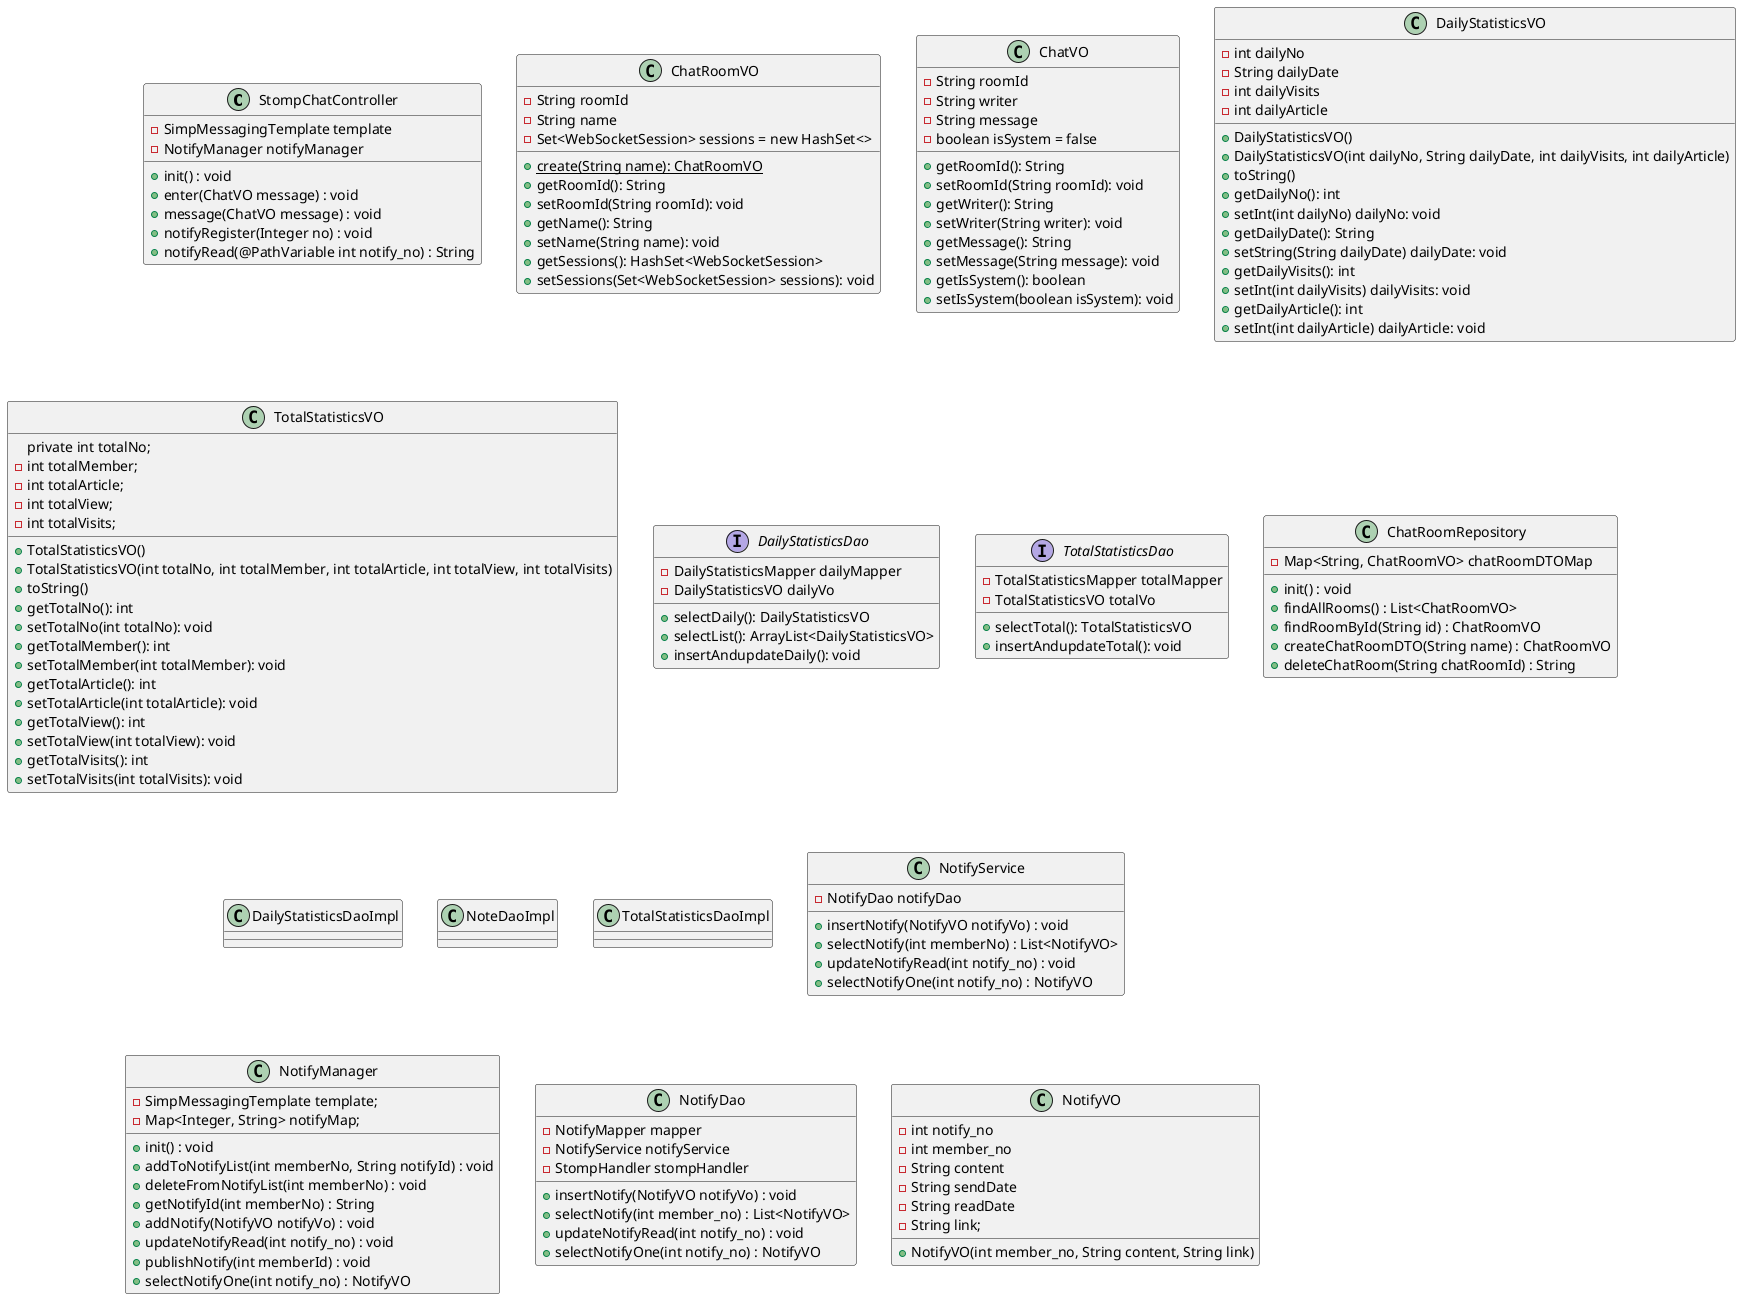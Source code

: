 @startuml
'https://plantuml.com/class-diagram

' -- etc--
class StompChatController {
- SimpMessagingTemplate template
- NotifyManager notifyManager

+ init() : void
+ enter(ChatVO message) : void
+ message(ChatVO message) : void
+ notifyRegister(Integer no) : void
+ notifyRead(@PathVariable int notify_no) : String
}

class ChatRoomVO{
- String roomId
- String name
- Set<WebSocketSession> sessions = new HashSet<>

+ {static} create(String name): ChatRoomVO
+ getRoomId(): String
+ setRoomId(String roomId): void
+ getName(): String
+ setName(String name): void
+ getSessions(): HashSet<WebSocketSession>
+ setSessions(Set<WebSocketSession> sessions): void
}

class ChatVO{
- String roomId
- String writer
- String message
- boolean isSystem = false

+ getRoomId(): String
+ setRoomId(String roomId): void
+ getWriter(): String
+ setWriter(String writer): void
+ getMessage(): String
+ setMessage(String message): void
+ getIsSystem(): boolean
+ setIsSystem(boolean isSystem): void
}

class DailyStatisticsVO{
- int dailyNo
- String dailyDate
- int dailyVisits
- int dailyArticle

+ DailyStatisticsVO()
+ DailyStatisticsVO(int dailyNo, String dailyDate, int dailyVisits, int dailyArticle)
+ toString()
+ getDailyNo(): int
+ setInt(int dailyNo) dailyNo: void
+ getDailyDate(): String
+ setString(String dailyDate) dailyDate: void
+ getDailyVisits(): int
+ setInt(int dailyVisits) dailyVisits: void
+ getDailyArticle(): int
+ setInt(int dailyArticle) dailyArticle: void
}


class TotalStatisticsVO{
private int totalNo;
- int totalMember;
- int totalArticle;
- int totalView;
- int totalVisits;

+ TotalStatisticsVO()
+ TotalStatisticsVO(int totalNo, int totalMember, int totalArticle, int totalView, int totalVisits)
+ toString()
+ getTotalNo(): int
+ setTotalNo(int totalNo): void
+ getTotalMember(): int
+ setTotalMember(int totalMember): void
+ getTotalArticle(): int
+ setTotalArticle(int totalArticle): void
+ getTotalView(): int
+ setTotalView(int totalView): void
+ getTotalVisits(): int
+ setTotalVisits(int totalVisits): void
}



' -------------------  etc -----------------------
interface DailyStatisticsDao{
- DailyStatisticsMapper dailyMapper
- DailyStatisticsVO dailyVo

+ selectDaily(): DailyStatisticsVO
+ selectList(): ArrayList<DailyStatisticsVO>
+ insertAndupdateDaily(): void
}


interface TotalStatisticsDao{
- TotalStatisticsMapper totalMapper
- TotalStatisticsVO totalVo

+ selectTotal(): TotalStatisticsVO
+ insertAndupdateTotal(): void
}

' 그려주세요
class ChatRoomRepository{
- Map<String, ChatRoomVO> chatRoomDTOMap

+ init() : void
+ findAllRooms() : List<ChatRoomVO>
+ findRoomById(String id) : ChatRoomVO
+ createChatRoomDTO(String name) : ChatRoomVO
+ deleteChatRoom(String chatRoomId) : String
}
class DailyStatisticsDaoImpl
class NoteDaoImpl
class TotalStatisticsDaoImpl

class NotifyService {
- NotifyDao notifyDao

+ insertNotify(NotifyVO notifyVo) : void
+ selectNotify(int memberNo) : List<NotifyVO>
+ updateNotifyRead(int notify_no) : void
+ selectNotifyOne(int notify_no) : NotifyVO
}

class NotifyManager{
- SimpMessagingTemplate template;
- Map<Integer, String> notifyMap;

+ init() : void
+ addToNotifyList(int memberNo, String notifyId) : void
+ deleteFromNotifyList(int memberNo) : void
+ getNotifyId(int memberNo) : String
+ addNotify(NotifyVO notifyVo) : void
+ updateNotifyRead(int notify_no) : void
+ publishNotify(int memberId) : void
+ selectNotifyOne(int notify_no) : NotifyVO
}

class NotifyDao {
- NotifyMapper mapper
- NotifyService notifyService
- StompHandler stompHandler

+ insertNotify(NotifyVO notifyVo) : void
+ selectNotify(int member_no) : List<NotifyVO>
+ updateNotifyRead(int notify_no) : void
+ selectNotifyOne(int notify_no) : NotifyVO
}

class NotifyVO{
- int notify_no
- int member_no
- String content
- String sendDate
- String readDate
- String link;

+ NotifyVO(int member_no, String content, String link)
}

@enduml
